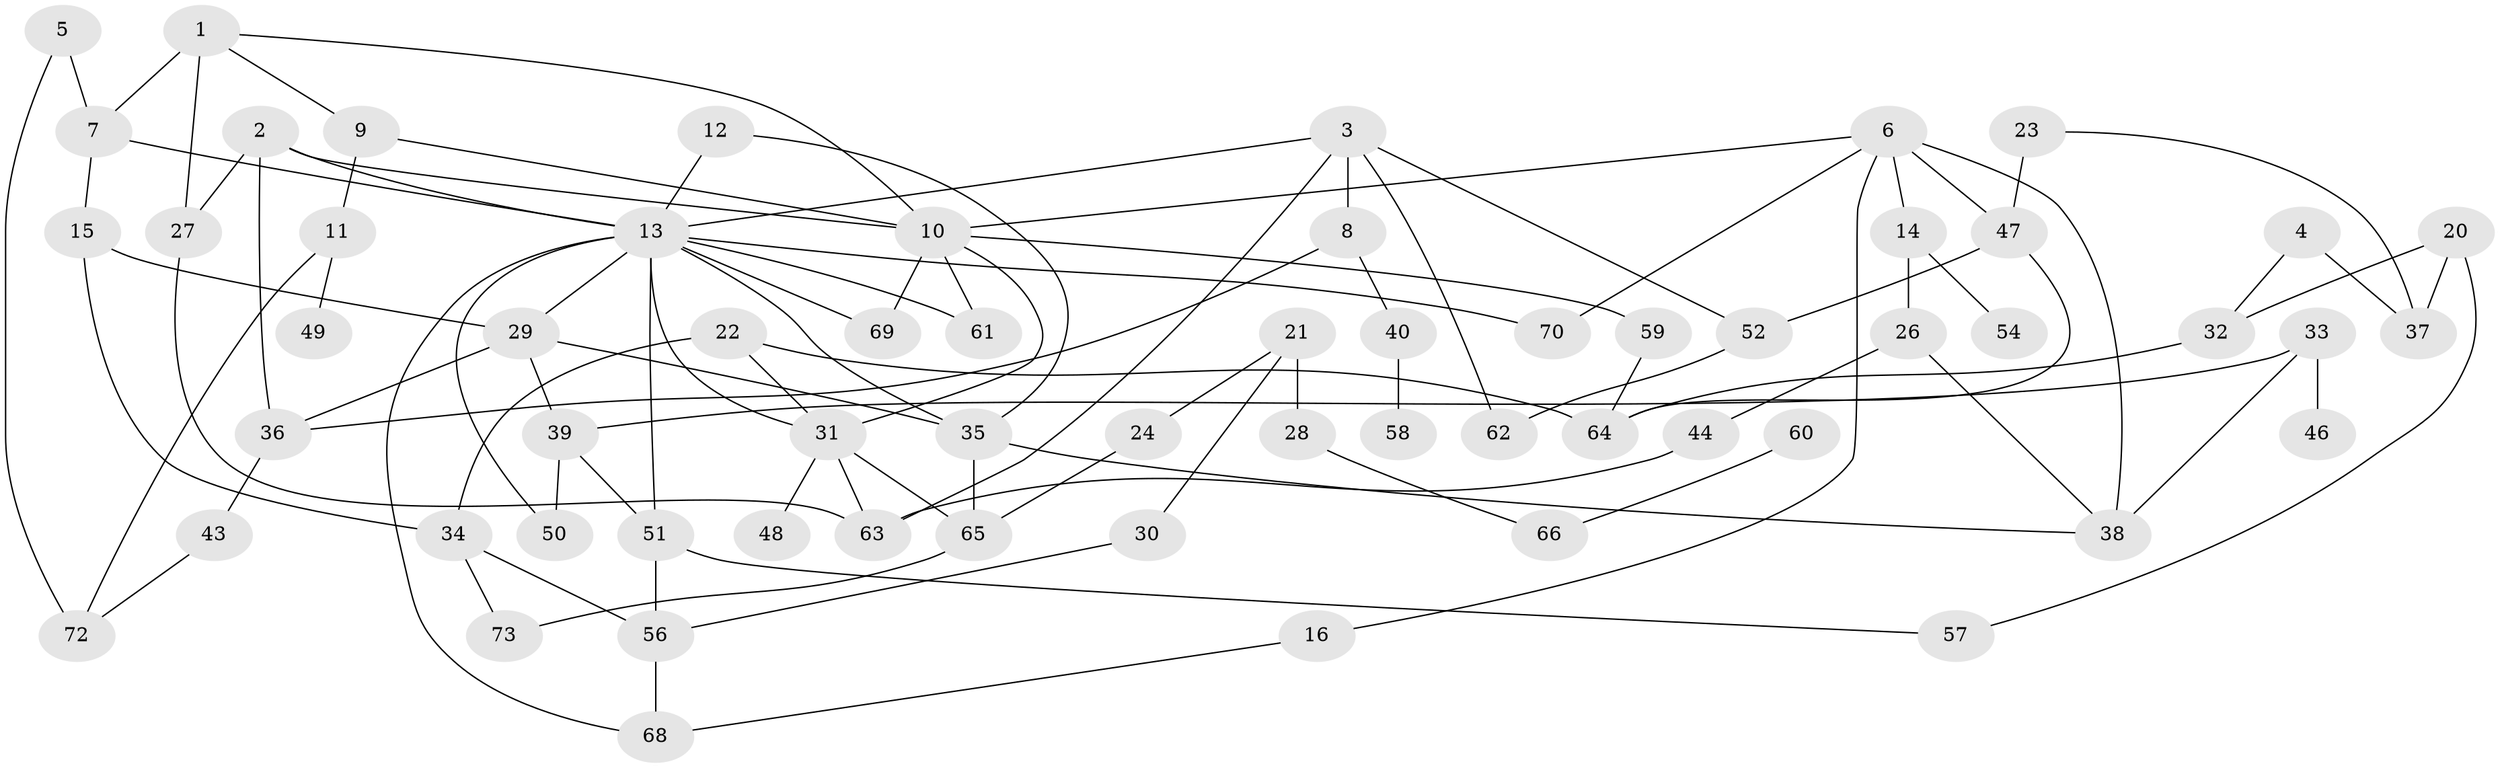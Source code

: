 // original degree distribution, {3: 0.21153846153846154, 2: 0.3173076923076923, 5: 0.038461538461538464, 6: 0.038461538461538464, 0: 0.09615384615384616, 1: 0.1346153846153846, 4: 0.16346153846153846}
// Generated by graph-tools (version 1.1) at 2025/47/03/04/25 22:47:54]
// undirected, 62 vertices, 97 edges
graph export_dot {
  node [color=gray90,style=filled];
  1;
  2;
  3;
  4;
  5;
  6;
  7;
  8;
  9;
  10;
  11;
  12;
  13;
  14;
  15;
  16;
  20;
  21;
  22;
  23;
  24;
  26;
  27;
  28;
  29;
  30;
  31;
  32;
  33;
  34;
  35;
  36;
  37;
  38;
  39;
  40;
  43;
  44;
  46;
  47;
  48;
  49;
  50;
  51;
  52;
  54;
  56;
  57;
  58;
  59;
  60;
  61;
  62;
  63;
  64;
  65;
  66;
  68;
  69;
  70;
  72;
  73;
  1 -- 7 [weight=1.0];
  1 -- 9 [weight=1.0];
  1 -- 10 [weight=1.0];
  1 -- 27 [weight=1.0];
  2 -- 10 [weight=1.0];
  2 -- 13 [weight=1.0];
  2 -- 27 [weight=1.0];
  2 -- 36 [weight=1.0];
  3 -- 8 [weight=1.0];
  3 -- 13 [weight=1.0];
  3 -- 52 [weight=1.0];
  3 -- 62 [weight=1.0];
  3 -- 63 [weight=1.0];
  4 -- 32 [weight=1.0];
  4 -- 37 [weight=2.0];
  5 -- 7 [weight=1.0];
  5 -- 72 [weight=1.0];
  6 -- 10 [weight=1.0];
  6 -- 14 [weight=1.0];
  6 -- 16 [weight=1.0];
  6 -- 38 [weight=1.0];
  6 -- 47 [weight=1.0];
  6 -- 70 [weight=1.0];
  7 -- 13 [weight=1.0];
  7 -- 15 [weight=1.0];
  8 -- 36 [weight=1.0];
  8 -- 40 [weight=1.0];
  9 -- 10 [weight=1.0];
  9 -- 11 [weight=1.0];
  10 -- 31 [weight=1.0];
  10 -- 59 [weight=1.0];
  10 -- 61 [weight=1.0];
  10 -- 69 [weight=1.0];
  11 -- 49 [weight=1.0];
  11 -- 72 [weight=1.0];
  12 -- 13 [weight=1.0];
  12 -- 35 [weight=1.0];
  13 -- 29 [weight=1.0];
  13 -- 31 [weight=1.0];
  13 -- 35 [weight=1.0];
  13 -- 50 [weight=1.0];
  13 -- 51 [weight=1.0];
  13 -- 61 [weight=1.0];
  13 -- 68 [weight=1.0];
  13 -- 69 [weight=1.0];
  13 -- 70 [weight=1.0];
  14 -- 26 [weight=1.0];
  14 -- 54 [weight=1.0];
  15 -- 29 [weight=1.0];
  15 -- 34 [weight=1.0];
  16 -- 68 [weight=1.0];
  20 -- 32 [weight=1.0];
  20 -- 37 [weight=1.0];
  20 -- 57 [weight=1.0];
  21 -- 24 [weight=1.0];
  21 -- 28 [weight=1.0];
  21 -- 30 [weight=1.0];
  22 -- 31 [weight=1.0];
  22 -- 34 [weight=1.0];
  22 -- 64 [weight=1.0];
  23 -- 37 [weight=1.0];
  23 -- 47 [weight=1.0];
  24 -- 65 [weight=1.0];
  26 -- 38 [weight=1.0];
  26 -- 44 [weight=1.0];
  27 -- 63 [weight=1.0];
  28 -- 66 [weight=1.0];
  29 -- 35 [weight=1.0];
  29 -- 36 [weight=1.0];
  29 -- 39 [weight=1.0];
  30 -- 56 [weight=1.0];
  31 -- 48 [weight=1.0];
  31 -- 63 [weight=1.0];
  31 -- 65 [weight=1.0];
  32 -- 64 [weight=1.0];
  33 -- 38 [weight=1.0];
  33 -- 39 [weight=1.0];
  33 -- 46 [weight=1.0];
  34 -- 56 [weight=1.0];
  34 -- 73 [weight=1.0];
  35 -- 38 [weight=1.0];
  35 -- 65 [weight=1.0];
  36 -- 43 [weight=1.0];
  39 -- 50 [weight=1.0];
  39 -- 51 [weight=1.0];
  40 -- 58 [weight=1.0];
  43 -- 72 [weight=1.0];
  44 -- 63 [weight=1.0];
  47 -- 52 [weight=1.0];
  47 -- 64 [weight=1.0];
  51 -- 56 [weight=1.0];
  51 -- 57 [weight=1.0];
  52 -- 62 [weight=1.0];
  56 -- 68 [weight=1.0];
  59 -- 64 [weight=1.0];
  60 -- 66 [weight=1.0];
  65 -- 73 [weight=1.0];
}
